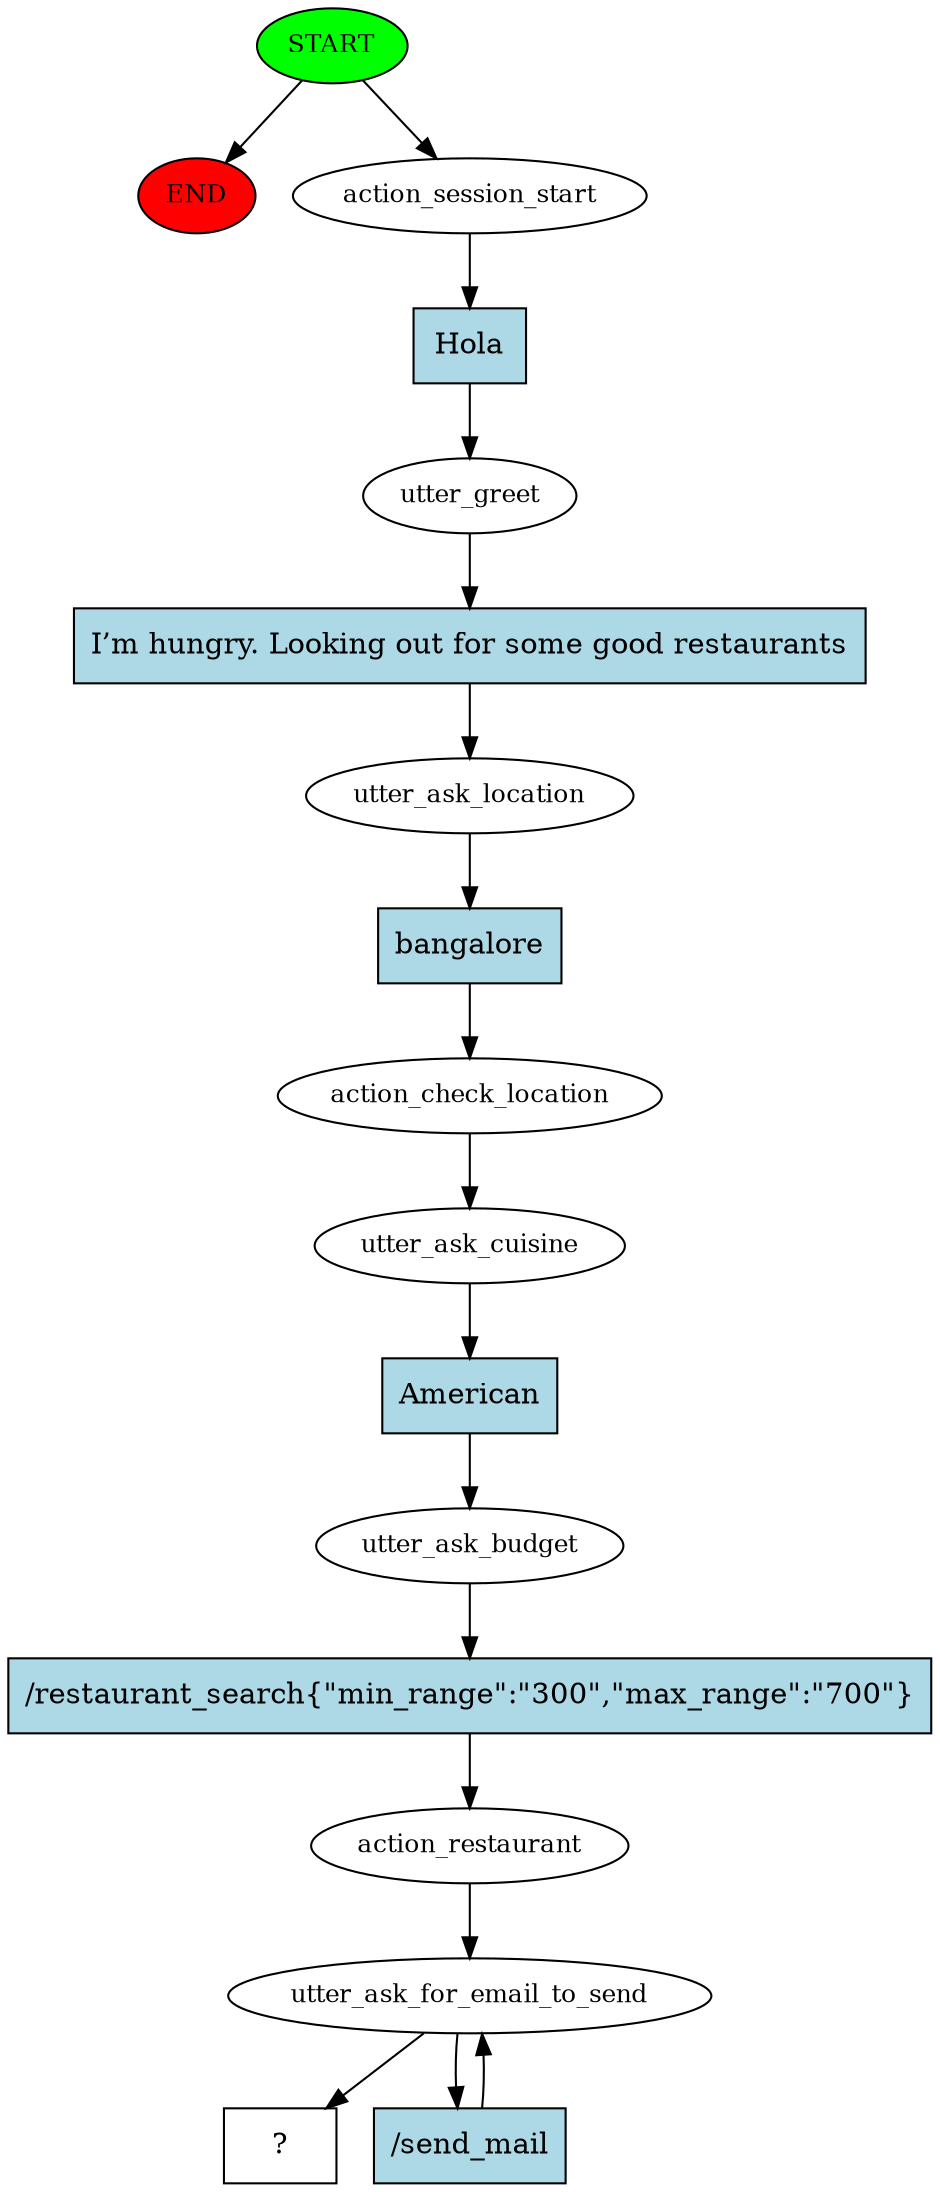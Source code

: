 digraph  {
0 [class="start active", fillcolor=green, fontsize=12, label=START, style=filled];
"-1" [class=end, fillcolor=red, fontsize=12, label=END, style=filled];
1 [class=active, fontsize=12, label=action_session_start];
2 [class=active, fontsize=12, label=utter_greet];
3 [class=active, fontsize=12, label=utter_ask_location];
4 [class=active, fontsize=12, label=action_check_location];
5 [class=active, fontsize=12, label=utter_ask_cuisine];
6 [class=active, fontsize=12, label=utter_ask_budget];
7 [class=active, fontsize=12, label=action_restaurant];
8 [class=active, fontsize=12, label=utter_ask_for_email_to_send];
10 [class="intent dashed active", label="  ?  ", shape=rect];
11 [class="intent active", fillcolor=lightblue, label=Hola, shape=rect, style=filled];
12 [class="intent active", fillcolor=lightblue, label="I’m hungry. Looking out for some good restaurants", shape=rect, style=filled];
13 [class="intent active", fillcolor=lightblue, label=bangalore, shape=rect, style=filled];
14 [class="intent active", fillcolor=lightblue, label=American, shape=rect, style=filled];
15 [class="intent active", fillcolor=lightblue, label="/restaurant_search{\"min_range\":\"300\",\"max_range\":\"700\"}", shape=rect, style=filled];
16 [class="intent active", fillcolor=lightblue, label="/send_mail", shape=rect, style=filled];
0 -> "-1"  [class="", key=NONE, label=""];
0 -> 1  [class=active, key=NONE, label=""];
1 -> 11  [class=active, key=0];
2 -> 12  [class=active, key=0];
3 -> 13  [class=active, key=0];
4 -> 5  [class=active, key=NONE, label=""];
5 -> 14  [class=active, key=0];
6 -> 15  [class=active, key=0];
7 -> 8  [class=active, key=NONE, label=""];
8 -> 10  [class=active, key=NONE, label=""];
8 -> 16  [class=active, key=0];
11 -> 2  [class=active, key=0];
12 -> 3  [class=active, key=0];
13 -> 4  [class=active, key=0];
14 -> 6  [class=active, key=0];
15 -> 7  [class=active, key=0];
16 -> 8  [class=active, key=0];
}
